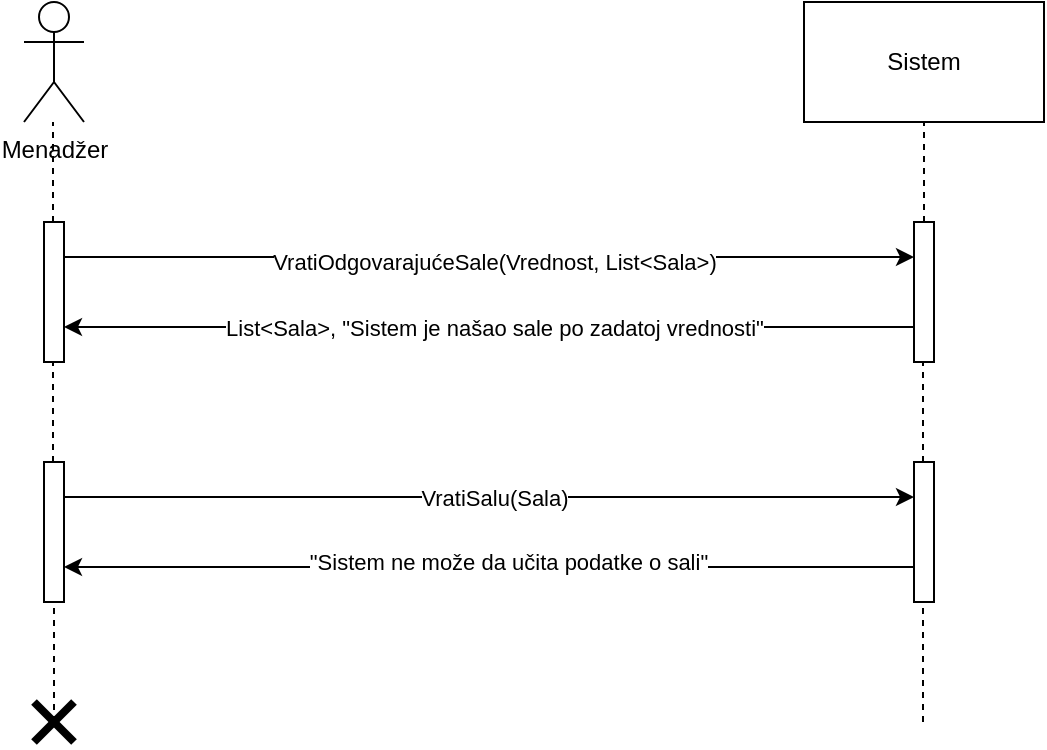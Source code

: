 <mxfile version="13.8.2" type="device"><diagram id="R2lEEEUBdFMjLlhIrx00" name="Page-1"><mxGraphModel dx="1102" dy="557" grid="1" gridSize="10" guides="1" tooltips="1" connect="1" arrows="1" fold="1" page="1" pageScale="1" pageWidth="850" pageHeight="1100" math="0" shadow="0" extFonts="Permanent Marker^https://fonts.googleapis.com/css?family=Permanent+Marker"><root><mxCell id="0"/><mxCell id="1" parent="0"/><mxCell id="Ipl6O1KXnMX-r3JlVsDr-3" value="Sistem" style="rounded=0;whiteSpace=wrap;html=1;" parent="1" vertex="1"><mxGeometry x="520" y="160" width="120" height="60" as="geometry"/></mxCell><mxCell id="Ipl6O1KXnMX-r3JlVsDr-16" value="" style="endArrow=none;dashed=1;html=1;entryX=0.5;entryY=1;entryDx=0;entryDy=0;" parent="1" source="Ipl6O1KXnMX-r3JlVsDr-24" edge="1"><mxGeometry width="50" height="50" relative="1" as="geometry"><mxPoint x="580" y="260" as="sourcePoint"/><mxPoint x="580" y="220" as="targetPoint"/></mxGeometry></mxCell><mxCell id="Ipl6O1KXnMX-r3JlVsDr-20" value="Menadžer" style="shape=umlActor;verticalLabelPosition=bottom;verticalAlign=top;html=1;outlineConnect=0;" parent="1" vertex="1"><mxGeometry x="130" y="160" width="30" height="60" as="geometry"/></mxCell><mxCell id="Ipl6O1KXnMX-r3JlVsDr-25" style="edgeStyle=orthogonalEdgeStyle;rounded=0;orthogonalLoop=1;jettySize=auto;html=1;exitX=1;exitY=0.25;exitDx=0;exitDy=0;entryX=0;entryY=0.25;entryDx=0;entryDy=0;" parent="1" source="Ipl6O1KXnMX-r3JlVsDr-22" target="Ipl6O1KXnMX-r3JlVsDr-24" edge="1"><mxGeometry relative="1" as="geometry"/></mxCell><mxCell id="Ipl6O1KXnMX-r3JlVsDr-33" value="VratiOdgovarajućeSale(Vrednost, List&amp;lt;Sala&amp;gt;)" style="edgeLabel;html=1;align=center;verticalAlign=middle;resizable=0;points=[];" parent="Ipl6O1KXnMX-r3JlVsDr-25" vertex="1" connectable="0"><mxGeometry x="-0.125" y="-1" relative="1" as="geometry"><mxPoint x="29" y="1" as="offset"/></mxGeometry></mxCell><mxCell id="Ipl6O1KXnMX-r3JlVsDr-22" value="" style="rounded=0;whiteSpace=wrap;html=1;" parent="1" vertex="1"><mxGeometry x="140" y="270" width="10" height="70" as="geometry"/></mxCell><mxCell id="Ipl6O1KXnMX-r3JlVsDr-26" style="edgeStyle=orthogonalEdgeStyle;rounded=0;orthogonalLoop=1;jettySize=auto;html=1;exitX=0;exitY=0.75;exitDx=0;exitDy=0;entryX=1;entryY=0.75;entryDx=0;entryDy=0;" parent="1" source="Ipl6O1KXnMX-r3JlVsDr-24" target="Ipl6O1KXnMX-r3JlVsDr-22" edge="1"><mxGeometry relative="1" as="geometry"/></mxCell><mxCell id="Ipl6O1KXnMX-r3JlVsDr-34" value="List&amp;lt;Sala&amp;gt;, &quot;Sistem je našao sale po zadatoj vrednosti&quot;" style="edgeLabel;html=1;align=center;verticalAlign=middle;resizable=0;points=[];" parent="Ipl6O1KXnMX-r3JlVsDr-26" vertex="1" connectable="0"><mxGeometry x="0.092" relative="1" as="geometry"><mxPoint x="22" as="offset"/></mxGeometry></mxCell><mxCell id="Ipl6O1KXnMX-r3JlVsDr-24" value="" style="rounded=0;whiteSpace=wrap;html=1;" parent="1" vertex="1"><mxGeometry x="575" y="270" width="10" height="70" as="geometry"/></mxCell><mxCell id="Ipl6O1KXnMX-r3JlVsDr-27" style="edgeStyle=orthogonalEdgeStyle;rounded=0;orthogonalLoop=1;jettySize=auto;html=1;exitX=1;exitY=0.25;exitDx=0;exitDy=0;entryX=0;entryY=0.25;entryDx=0;entryDy=0;" parent="1" source="Ipl6O1KXnMX-r3JlVsDr-28" target="Ipl6O1KXnMX-r3JlVsDr-30" edge="1"><mxGeometry relative="1" as="geometry"/></mxCell><mxCell id="Ipl6O1KXnMX-r3JlVsDr-35" value="VratiSalu(Sala)" style="edgeLabel;html=1;align=center;verticalAlign=middle;resizable=0;points=[];" parent="Ipl6O1KXnMX-r3JlVsDr-27" vertex="1" connectable="0"><mxGeometry x="-0.134" y="1" relative="1" as="geometry"><mxPoint x="31" y="1" as="offset"/></mxGeometry></mxCell><mxCell id="Ipl6O1KXnMX-r3JlVsDr-28" value="" style="rounded=0;whiteSpace=wrap;html=1;" parent="1" vertex="1"><mxGeometry x="140" y="390" width="10" height="70" as="geometry"/></mxCell><mxCell id="Ipl6O1KXnMX-r3JlVsDr-29" style="edgeStyle=orthogonalEdgeStyle;rounded=0;orthogonalLoop=1;jettySize=auto;html=1;exitX=0;exitY=0.75;exitDx=0;exitDy=0;entryX=1;entryY=0.75;entryDx=0;entryDy=0;" parent="1" source="Ipl6O1KXnMX-r3JlVsDr-30" target="Ipl6O1KXnMX-r3JlVsDr-28" edge="1"><mxGeometry relative="1" as="geometry"/></mxCell><mxCell id="Ipl6O1KXnMX-r3JlVsDr-36" value="&quot;Sistem ne može da učita podatke o sali&quot;" style="edgeLabel;html=1;align=center;verticalAlign=middle;resizable=0;points=[];" parent="Ipl6O1KXnMX-r3JlVsDr-29" vertex="1" connectable="0"><mxGeometry x="-0.045" y="-3" relative="1" as="geometry"><mxPoint as="offset"/></mxGeometry></mxCell><mxCell id="Ipl6O1KXnMX-r3JlVsDr-30" value="" style="rounded=0;whiteSpace=wrap;html=1;" parent="1" vertex="1"><mxGeometry x="575" y="390" width="10" height="70" as="geometry"/></mxCell><mxCell id="Ipl6O1KXnMX-r3JlVsDr-31" value="" style="endArrow=none;dashed=1;html=1;entryX=0.5;entryY=1;entryDx=0;entryDy=0;" parent="1" edge="1"><mxGeometry width="50" height="50" relative="1" as="geometry"><mxPoint x="144.5" y="390" as="sourcePoint"/><mxPoint x="144.5" y="340" as="targetPoint"/></mxGeometry></mxCell><mxCell id="Ipl6O1KXnMX-r3JlVsDr-32" value="" style="endArrow=none;dashed=1;html=1;entryX=0.5;entryY=1;entryDx=0;entryDy=0;" parent="1" edge="1"><mxGeometry width="50" height="50" relative="1" as="geometry"><mxPoint x="579.5" y="390" as="sourcePoint"/><mxPoint x="579.5" y="340" as="targetPoint"/></mxGeometry></mxCell><mxCell id="Ipl6O1KXnMX-r3JlVsDr-37" value="" style="endArrow=none;dashed=1;html=1;entryX=0.5;entryY=1;entryDx=0;entryDy=0;" parent="1" target="Ipl6O1KXnMX-r3JlVsDr-28" edge="1"><mxGeometry width="50" height="50" relative="1" as="geometry"><mxPoint x="145" y="520" as="sourcePoint"/><mxPoint x="170" y="480" as="targetPoint"/></mxGeometry></mxCell><mxCell id="Ipl6O1KXnMX-r3JlVsDr-38" value="" style="endArrow=none;dashed=1;html=1;entryX=0.5;entryY=1;entryDx=0;entryDy=0;" parent="1" edge="1"><mxGeometry width="50" height="50" relative="1" as="geometry"><mxPoint x="579.5" y="520" as="sourcePoint"/><mxPoint x="579.5" y="460" as="targetPoint"/></mxGeometry></mxCell><mxCell id="OjNYzwsbI2KUhB9Od-yt-2" value="" style="endArrow=none;dashed=1;html=1;entryX=0.5;entryY=1;entryDx=0;entryDy=0;" edge="1" parent="1"><mxGeometry width="50" height="50" relative="1" as="geometry"><mxPoint x="144.5" y="270" as="sourcePoint"/><mxPoint x="144.5" y="220" as="targetPoint"/></mxGeometry></mxCell><mxCell id="OjNYzwsbI2KUhB9Od-yt-3" value="" style="endArrow=none;html=1;strokeWidth=4;" edge="1" parent="1"><mxGeometry width="50" height="50" relative="1" as="geometry"><mxPoint x="135" y="530" as="sourcePoint"/><mxPoint x="155" y="510" as="targetPoint"/></mxGeometry></mxCell><mxCell id="OjNYzwsbI2KUhB9Od-yt-4" value="" style="endArrow=none;html=1;strokeWidth=4;" edge="1" parent="1"><mxGeometry width="50" height="50" relative="1" as="geometry"><mxPoint x="135" y="510" as="sourcePoint"/><mxPoint x="155" y="530" as="targetPoint"/></mxGeometry></mxCell></root></mxGraphModel></diagram></mxfile>